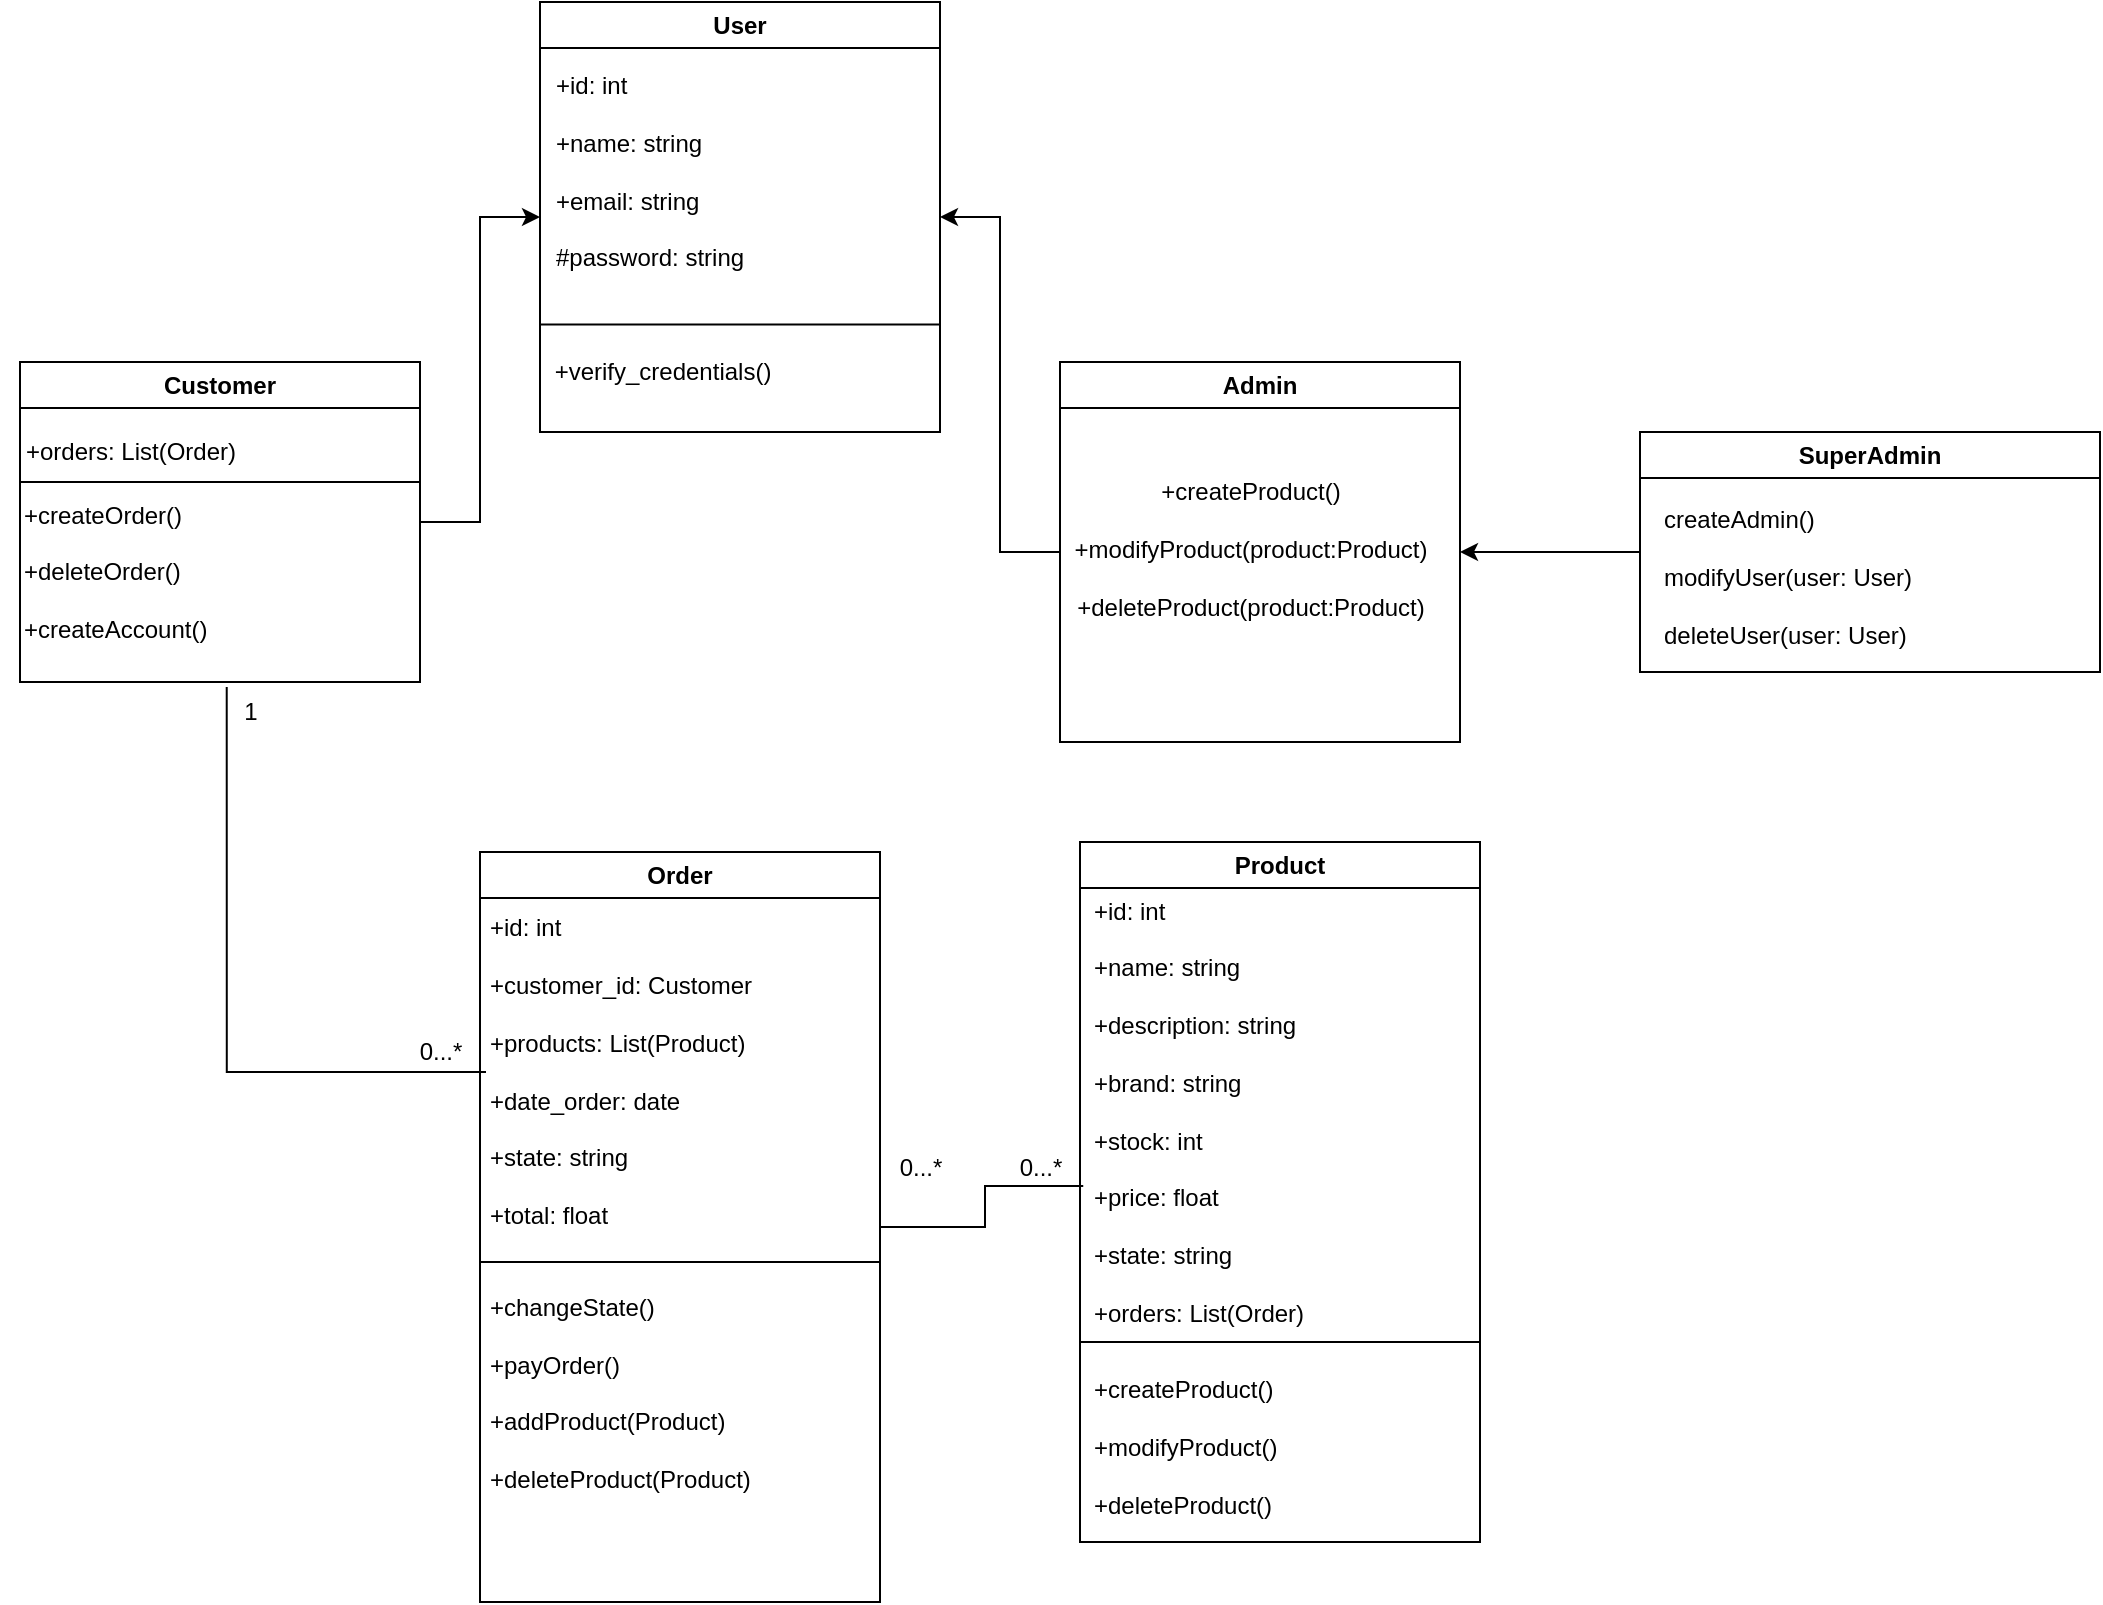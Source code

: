 <mxfile version="24.3.1" type="device">
  <diagram name="Página-1" id="wPIqO7xMKzcGLmWOc03K">
    <mxGraphModel dx="1639" dy="901" grid="1" gridSize="10" guides="1" tooltips="1" connect="1" arrows="1" fold="1" page="1" pageScale="1" pageWidth="827" pageHeight="1169" math="0" shadow="0">
      <root>
        <mxCell id="0" />
        <mxCell id="1" parent="0" />
        <mxCell id="uX7CqM1bhRp927PcS0iX-1" value="User" style="swimlane;whiteSpace=wrap;html=1;align=center;" parent="1" vertex="1">
          <mxGeometry x="300" y="60" width="200" height="215" as="geometry" />
        </mxCell>
        <mxCell id="uX7CqM1bhRp927PcS0iX-2" value="&lt;span style=&quot;background-color: initial;&quot;&gt;+id: int&lt;br&gt;&lt;/span&gt;&lt;br&gt;&lt;span style=&quot;background-color: initial;&quot;&gt;+name: string&lt;/span&gt;&lt;br&gt;&lt;span style=&quot;background-color: initial;&quot;&gt;&lt;br&gt;+email: string&lt;/span&gt;&lt;br&gt;&lt;span style=&quot;background-color: initial;&quot;&gt;&lt;br&gt;#password: string&lt;/span&gt;" style="text;html=1;align=left;verticalAlign=middle;resizable=0;points=[];autosize=1;strokeColor=none;fillColor=none;" parent="uX7CqM1bhRp927PcS0iX-1" vertex="1">
          <mxGeometry x="6" y="30" width="120" height="110" as="geometry" />
        </mxCell>
        <mxCell id="uX7CqM1bhRp927PcS0iX-6" value="+verify_credentials()" style="text;html=1;align=center;verticalAlign=middle;resizable=0;points=[];autosize=1;strokeColor=none;fillColor=none;" parent="uX7CqM1bhRp927PcS0iX-1" vertex="1">
          <mxGeometry x="-4" y="170" width="130" height="30" as="geometry" />
        </mxCell>
        <mxCell id="uX7CqM1bhRp927PcS0iX-5" value="" style="endArrow=none;html=1;rounded=0;exitX=0;exitY=0.75;exitDx=0;exitDy=0;entryX=1;entryY=0.75;entryDx=0;entryDy=0;" parent="1" source="uX7CqM1bhRp927PcS0iX-1" target="uX7CqM1bhRp927PcS0iX-1" edge="1">
          <mxGeometry width="50" height="50" relative="1" as="geometry">
            <mxPoint x="390" y="320" as="sourcePoint" />
            <mxPoint x="440" y="270" as="targetPoint" />
          </mxGeometry>
        </mxCell>
        <mxCell id="uX7CqM1bhRp927PcS0iX-13" style="edgeStyle=orthogonalEdgeStyle;rounded=0;orthogonalLoop=1;jettySize=auto;html=1;entryX=0;entryY=0.5;entryDx=0;entryDy=0;" parent="1" source="uX7CqM1bhRp927PcS0iX-8" target="uX7CqM1bhRp927PcS0iX-1" edge="1">
          <mxGeometry relative="1" as="geometry" />
        </mxCell>
        <mxCell id="uX7CqM1bhRp927PcS0iX-8" value="Customer" style="swimlane;whiteSpace=wrap;html=1;" parent="1" vertex="1">
          <mxGeometry x="40" y="240" width="200" height="160" as="geometry" />
        </mxCell>
        <mxCell id="qvGcv-SHBIXvMCFyfdX7-1" value="+createOrder()&lt;div&gt;&lt;br&gt;&lt;/div&gt;&lt;div style=&quot;&quot;&gt;+deleteOrder()&lt;/div&gt;&lt;div style=&quot;&quot;&gt;&lt;br&gt;&lt;/div&gt;&lt;div style=&quot;&quot;&gt;+createAccount()&lt;/div&gt;" style="text;html=1;align=left;verticalAlign=middle;resizable=0;points=[];autosize=1;strokeColor=none;fillColor=none;" vertex="1" parent="uX7CqM1bhRp927PcS0iX-8">
          <mxGeometry y="60" width="120" height="90" as="geometry" />
        </mxCell>
        <mxCell id="qvGcv-SHBIXvMCFyfdX7-2" value="+orders: List(Order)" style="text;html=1;align=center;verticalAlign=middle;resizable=0;points=[];autosize=1;strokeColor=none;fillColor=none;" vertex="1" parent="uX7CqM1bhRp927PcS0iX-8">
          <mxGeometry x="-10" y="30" width="130" height="30" as="geometry" />
        </mxCell>
        <mxCell id="qvGcv-SHBIXvMCFyfdX7-3" value="" style="endArrow=none;html=1;rounded=0;" edge="1" parent="uX7CqM1bhRp927PcS0iX-8">
          <mxGeometry width="50" height="50" relative="1" as="geometry">
            <mxPoint y="60" as="sourcePoint" />
            <mxPoint x="200" y="60" as="targetPoint" />
          </mxGeometry>
        </mxCell>
        <mxCell id="uX7CqM1bhRp927PcS0iX-22" style="edgeStyle=orthogonalEdgeStyle;rounded=0;orthogonalLoop=1;jettySize=auto;html=1;entryX=1;entryY=0.5;entryDx=0;entryDy=0;" parent="1" source="uX7CqM1bhRp927PcS0iX-21" target="uX7CqM1bhRp927PcS0iX-1" edge="1">
          <mxGeometry relative="1" as="geometry" />
        </mxCell>
        <mxCell id="uX7CqM1bhRp927PcS0iX-21" value="Admin" style="swimlane;whiteSpace=wrap;html=1;" parent="1" vertex="1">
          <mxGeometry x="560" y="240" width="200" height="190" as="geometry" />
        </mxCell>
        <mxCell id="uX7CqM1bhRp927PcS0iX-28" value="+createProduct()&lt;div&gt;&lt;br&gt;+modifyProduct(product:Product)&lt;br&gt;&lt;br&gt;&lt;/div&gt;&lt;div&gt;+deleteProduct(product:Product)&lt;br&gt;&lt;br&gt;&lt;br&gt;&lt;br&gt;&lt;/div&gt;" style="text;html=1;align=center;verticalAlign=middle;resizable=0;points=[];autosize=1;strokeColor=none;fillColor=none;" parent="uX7CqM1bhRp927PcS0iX-21" vertex="1">
          <mxGeometry x="-5" y="50" width="200" height="130" as="geometry" />
        </mxCell>
        <mxCell id="uX7CqM1bhRp927PcS0iX-24" style="edgeStyle=orthogonalEdgeStyle;rounded=0;orthogonalLoop=1;jettySize=auto;html=1;entryX=1;entryY=0.5;entryDx=0;entryDy=0;" parent="1" source="uX7CqM1bhRp927PcS0iX-23" target="uX7CqM1bhRp927PcS0iX-21" edge="1">
          <mxGeometry relative="1" as="geometry" />
        </mxCell>
        <mxCell id="uX7CqM1bhRp927PcS0iX-23" value="SuperAdmin" style="swimlane;whiteSpace=wrap;html=1;" parent="1" vertex="1">
          <mxGeometry x="850" y="275" width="230" height="120" as="geometry" />
        </mxCell>
        <mxCell id="uX7CqM1bhRp927PcS0iX-25" value="createAdmin()&lt;br&gt;&lt;div style=&quot;&quot;&gt;&lt;span style=&quot;background-color: initial;&quot;&gt;&lt;br&gt;&lt;/span&gt;modifyUser(user: User)&lt;span style=&quot;background-color: initial;&quot;&gt;&lt;br&gt;&lt;br&gt;deleteUser(user: User)&lt;br&gt;&lt;br&gt;&lt;/span&gt;&lt;/div&gt;" style="text;html=1;align=left;verticalAlign=middle;resizable=0;points=[];autosize=1;strokeColor=none;fillColor=none;" parent="uX7CqM1bhRp927PcS0iX-23" vertex="1">
          <mxGeometry x="10" y="30" width="150" height="100" as="geometry" />
        </mxCell>
        <mxCell id="qvGcv-SHBIXvMCFyfdX7-4" value="Order" style="swimlane;whiteSpace=wrap;html=1;" vertex="1" parent="1">
          <mxGeometry x="270" y="485" width="200" height="375" as="geometry" />
        </mxCell>
        <mxCell id="qvGcv-SHBIXvMCFyfdX7-5" value="+id: int&lt;br&gt;&lt;br&gt;+customer_id: Customer&lt;div&gt;&lt;br&gt;&lt;/div&gt;&lt;div&gt;+products: List(Product)&lt;/div&gt;&lt;div&gt;&lt;br&gt;&lt;/div&gt;&lt;div&gt;+date_order: date&lt;/div&gt;&lt;div&gt;&lt;br&gt;&lt;/div&gt;&lt;div&gt;+state: string&lt;br&gt;&lt;br&gt;+total: float&lt;/div&gt;" style="text;html=1;align=left;verticalAlign=middle;resizable=0;points=[];autosize=1;strokeColor=none;fillColor=none;" vertex="1" parent="qvGcv-SHBIXvMCFyfdX7-4">
          <mxGeometry x="3" y="25" width="150" height="170" as="geometry" />
        </mxCell>
        <mxCell id="qvGcv-SHBIXvMCFyfdX7-7" value="+changeState()&lt;br&gt;&lt;br&gt;+payOrder()&lt;div&gt;&lt;br&gt;&lt;/div&gt;&lt;div&gt;+addProduct(Product)&lt;/div&gt;&lt;div&gt;&lt;br&gt;&lt;/div&gt;&lt;div&gt;+deleteProduct(Product)&lt;/div&gt;&lt;div&gt;&lt;br&gt;&lt;/div&gt;&lt;div&gt;&lt;br&gt;&lt;/div&gt;" style="text;html=1;align=left;verticalAlign=middle;resizable=0;points=[];autosize=1;strokeColor=none;fillColor=none;" vertex="1" parent="qvGcv-SHBIXvMCFyfdX7-4">
          <mxGeometry x="3" y="215" width="150" height="140" as="geometry" />
        </mxCell>
        <mxCell id="qvGcv-SHBIXvMCFyfdX7-6" value="" style="endArrow=none;html=1;rounded=0;" edge="1" parent="qvGcv-SHBIXvMCFyfdX7-4">
          <mxGeometry width="50" height="50" relative="1" as="geometry">
            <mxPoint y="205" as="sourcePoint" />
            <mxPoint x="200" y="205" as="targetPoint" />
          </mxGeometry>
        </mxCell>
        <mxCell id="qvGcv-SHBIXvMCFyfdX7-8" value="Product" style="swimlane;whiteSpace=wrap;html=1;" vertex="1" parent="1">
          <mxGeometry x="570" y="480" width="200" height="350" as="geometry" />
        </mxCell>
        <mxCell id="qvGcv-SHBIXvMCFyfdX7-9" value="+id: int&lt;div&gt;&lt;br&gt;&lt;/div&gt;&lt;div&gt;+name: string&lt;/div&gt;&lt;div&gt;&lt;br&gt;&lt;/div&gt;&lt;div&gt;+description: string&lt;br&gt;&lt;br&gt;+brand: string&lt;br&gt;&lt;br&gt;+stock: int&lt;/div&gt;&lt;div&gt;&lt;br&gt;&lt;/div&gt;&lt;div&gt;+price: float&lt;/div&gt;&lt;div&gt;&lt;br&gt;+state: string&lt;br&gt;&lt;br&gt;&lt;/div&gt;&lt;div&gt;+orders: List(Order)&lt;/div&gt;" style="text;html=1;align=left;verticalAlign=middle;resizable=0;points=[];autosize=1;strokeColor=none;fillColor=none;" vertex="1" parent="qvGcv-SHBIXvMCFyfdX7-8">
          <mxGeometry x="5" y="20" width="130" height="230" as="geometry" />
        </mxCell>
        <mxCell id="qvGcv-SHBIXvMCFyfdX7-11" value="+createProduct()&lt;div&gt;&lt;br&gt;&lt;/div&gt;&lt;div&gt;+modifyProduct()&lt;/div&gt;&lt;div&gt;&lt;br&gt;&lt;/div&gt;&lt;div&gt;+deleteProduct()&lt;/div&gt;&lt;div&gt;&lt;br&gt;&lt;/div&gt;" style="text;html=1;align=left;verticalAlign=middle;resizable=0;points=[];autosize=1;strokeColor=none;fillColor=none;" vertex="1" parent="qvGcv-SHBIXvMCFyfdX7-8">
          <mxGeometry x="5" y="260" width="120" height="100" as="geometry" />
        </mxCell>
        <mxCell id="qvGcv-SHBIXvMCFyfdX7-10" value="" style="endArrow=none;html=1;rounded=0;" edge="1" parent="1">
          <mxGeometry width="50" height="50" relative="1" as="geometry">
            <mxPoint x="570" y="730" as="sourcePoint" />
            <mxPoint x="770" y="730" as="targetPoint" />
          </mxGeometry>
        </mxCell>
        <mxCell id="qvGcv-SHBIXvMCFyfdX7-12" style="edgeStyle=orthogonalEdgeStyle;rounded=0;orthogonalLoop=1;jettySize=auto;html=1;strokeColor=default;endArrow=none;endFill=0;startArrow=none;startFill=0;entryX=0.112;entryY=0.084;entryDx=0;entryDy=0;entryPerimeter=0;" edge="1" parent="1" source="qvGcv-SHBIXvMCFyfdX7-5" target="qvGcv-SHBIXvMCFyfdX7-14">
          <mxGeometry relative="1" as="geometry">
            <mxPoint x="140" y="360" as="targetPoint" />
          </mxGeometry>
        </mxCell>
        <mxCell id="qvGcv-SHBIXvMCFyfdX7-13" value="0...*" style="text;html=1;align=center;verticalAlign=middle;resizable=0;points=[];autosize=1;strokeColor=none;fillColor=none;" vertex="1" parent="1">
          <mxGeometry x="230" y="570" width="40" height="30" as="geometry" />
        </mxCell>
        <mxCell id="qvGcv-SHBIXvMCFyfdX7-14" value="1" style="text;html=1;align=center;verticalAlign=middle;resizable=0;points=[];autosize=1;strokeColor=none;fillColor=none;" vertex="1" parent="1">
          <mxGeometry x="140" y="400" width="30" height="30" as="geometry" />
        </mxCell>
        <mxCell id="qvGcv-SHBIXvMCFyfdX7-15" style="edgeStyle=orthogonalEdgeStyle;rounded=0;orthogonalLoop=1;jettySize=auto;html=1;entryX=-0.026;entryY=0.661;entryDx=0;entryDy=0;entryPerimeter=0;endArrow=none;endFill=0;" edge="1" parent="1" source="qvGcv-SHBIXvMCFyfdX7-4" target="qvGcv-SHBIXvMCFyfdX7-9">
          <mxGeometry relative="1" as="geometry" />
        </mxCell>
        <mxCell id="qvGcv-SHBIXvMCFyfdX7-16" value="0...*" style="text;html=1;align=center;verticalAlign=middle;resizable=0;points=[];autosize=1;strokeColor=none;fillColor=none;" vertex="1" parent="1">
          <mxGeometry x="470" y="628" width="40" height="30" as="geometry" />
        </mxCell>
        <mxCell id="qvGcv-SHBIXvMCFyfdX7-17" value="0&lt;span style=&quot;background-color: initial;&quot;&gt;...*&lt;/span&gt;" style="text;html=1;align=center;verticalAlign=middle;resizable=0;points=[];autosize=1;strokeColor=none;fillColor=none;" vertex="1" parent="1">
          <mxGeometry x="530" y="628" width="40" height="30" as="geometry" />
        </mxCell>
      </root>
    </mxGraphModel>
  </diagram>
</mxfile>
